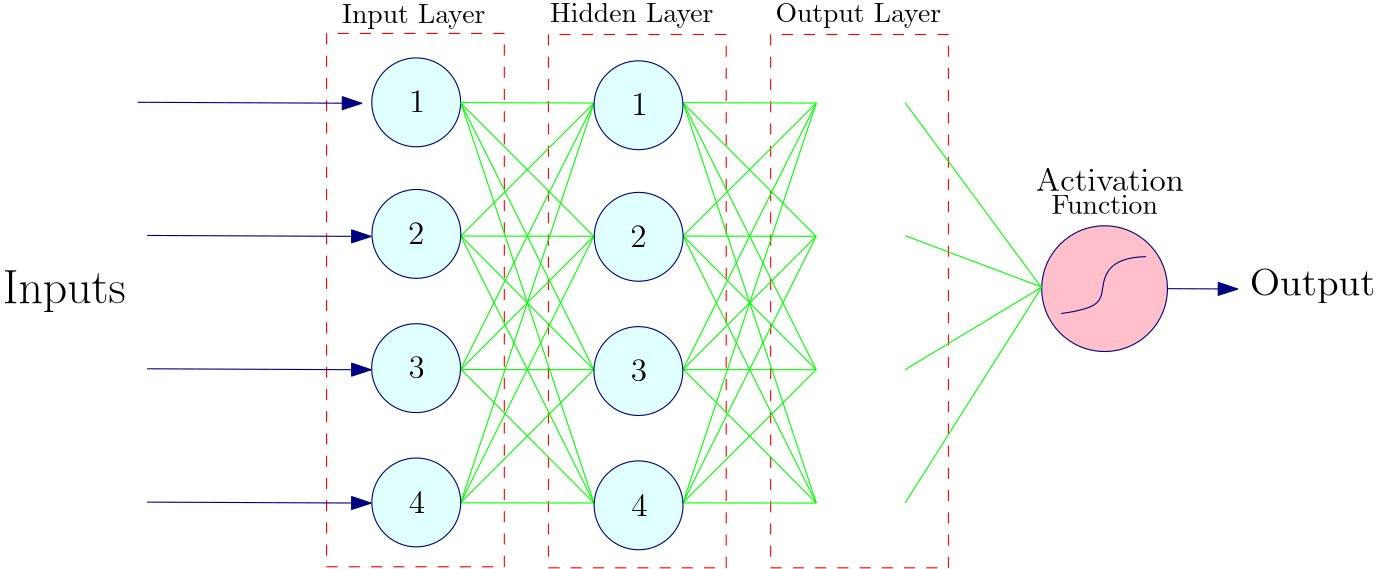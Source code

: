 <?xml version="1.0"?>
<!DOCTYPE ipe SYSTEM "ipe.dtd">
<ipe version="70218" creator="Ipe 7.2.26">
<info created="D:20230317225616" modified="D:20230321144307"/>
<ipestyle name="basic">
<symbol name="arrow/arc(spx)">
<path stroke="sym-stroke" fill="sym-stroke" pen="sym-pen">
0 0 m
-1 0.333 l
-1 -0.333 l
h
</path>
</symbol>
<symbol name="arrow/farc(spx)">
<path stroke="sym-stroke" fill="white" pen="sym-pen">
0 0 m
-1 0.333 l
-1 -0.333 l
h
</path>
</symbol>
<symbol name="arrow/ptarc(spx)">
<path stroke="sym-stroke" fill="sym-stroke" pen="sym-pen">
0 0 m
-1 0.333 l
-0.8 0 l
-1 -0.333 l
h
</path>
</symbol>
<symbol name="arrow/fptarc(spx)">
<path stroke="sym-stroke" fill="white" pen="sym-pen">
0 0 m
-1 0.333 l
-0.8 0 l
-1 -0.333 l
h
</path>
</symbol>
<symbol name="mark/circle(sx)" transformations="translations">
<path fill="sym-stroke">
0.6 0 0 0.6 0 0 e
0.4 0 0 0.4 0 0 e
</path>
</symbol>
<symbol name="mark/disk(sx)" transformations="translations">
<path fill="sym-stroke">
0.6 0 0 0.6 0 0 e
</path>
</symbol>
<symbol name="mark/fdisk(sfx)" transformations="translations">
<group>
<path fill="sym-fill">
0.5 0 0 0.5 0 0 e
</path>
<path fill="sym-stroke" fillrule="eofill">
0.6 0 0 0.6 0 0 e
0.4 0 0 0.4 0 0 e
</path>
</group>
</symbol>
<symbol name="mark/box(sx)" transformations="translations">
<path fill="sym-stroke" fillrule="eofill">
-0.6 -0.6 m
0.6 -0.6 l
0.6 0.6 l
-0.6 0.6 l
h
-0.4 -0.4 m
0.4 -0.4 l
0.4 0.4 l
-0.4 0.4 l
h
</path>
</symbol>
<symbol name="mark/square(sx)" transformations="translations">
<path fill="sym-stroke">
-0.6 -0.6 m
0.6 -0.6 l
0.6 0.6 l
-0.6 0.6 l
h
</path>
</symbol>
<symbol name="mark/fsquare(sfx)" transformations="translations">
<group>
<path fill="sym-fill">
-0.5 -0.5 m
0.5 -0.5 l
0.5 0.5 l
-0.5 0.5 l
h
</path>
<path fill="sym-stroke" fillrule="eofill">
-0.6 -0.6 m
0.6 -0.6 l
0.6 0.6 l
-0.6 0.6 l
h
-0.4 -0.4 m
0.4 -0.4 l
0.4 0.4 l
-0.4 0.4 l
h
</path>
</group>
</symbol>
<symbol name="mark/cross(sx)" transformations="translations">
<group>
<path fill="sym-stroke">
-0.43 -0.57 m
0.57 0.43 l
0.43 0.57 l
-0.57 -0.43 l
h
</path>
<path fill="sym-stroke">
-0.43 0.57 m
0.57 -0.43 l
0.43 -0.57 l
-0.57 0.43 l
h
</path>
</group>
</symbol>
<symbol name="arrow/fnormal(spx)">
<path stroke="sym-stroke" fill="white" pen="sym-pen">
0 0 m
-1 0.333 l
-1 -0.333 l
h
</path>
</symbol>
<symbol name="arrow/pointed(spx)">
<path stroke="sym-stroke" fill="sym-stroke" pen="sym-pen">
0 0 m
-1 0.333 l
-0.8 0 l
-1 -0.333 l
h
</path>
</symbol>
<symbol name="arrow/fpointed(spx)">
<path stroke="sym-stroke" fill="white" pen="sym-pen">
0 0 m
-1 0.333 l
-0.8 0 l
-1 -0.333 l
h
</path>
</symbol>
<symbol name="arrow/linear(spx)">
<path stroke="sym-stroke" pen="sym-pen">
-1 0.333 m
0 0 l
-1 -0.333 l
</path>
</symbol>
<symbol name="arrow/fdouble(spx)">
<path stroke="sym-stroke" fill="white" pen="sym-pen">
0 0 m
-1 0.333 l
-1 -0.333 l
h
-1 0 m
-2 0.333 l
-2 -0.333 l
h
</path>
</symbol>
<symbol name="arrow/double(spx)">
<path stroke="sym-stroke" fill="sym-stroke" pen="sym-pen">
0 0 m
-1 0.333 l
-1 -0.333 l
h
-1 0 m
-2 0.333 l
-2 -0.333 l
h
</path>
</symbol>
<symbol name="arrow/mid-normal(spx)">
<path stroke="sym-stroke" fill="sym-stroke" pen="sym-pen">
0.5 0 m
-0.5 0.333 l
-0.5 -0.333 l
h
</path>
</symbol>
<symbol name="arrow/mid-fnormal(spx)">
<path stroke="sym-stroke" fill="white" pen="sym-pen">
0.5 0 m
-0.5 0.333 l
-0.5 -0.333 l
h
</path>
</symbol>
<symbol name="arrow/mid-pointed(spx)">
<path stroke="sym-stroke" fill="sym-stroke" pen="sym-pen">
0.5 0 m
-0.5 0.333 l
-0.3 0 l
-0.5 -0.333 l
h
</path>
</symbol>
<symbol name="arrow/mid-fpointed(spx)">
<path stroke="sym-stroke" fill="white" pen="sym-pen">
0.5 0 m
-0.5 0.333 l
-0.3 0 l
-0.5 -0.333 l
h
</path>
</symbol>
<symbol name="arrow/mid-double(spx)">
<path stroke="sym-stroke" fill="sym-stroke" pen="sym-pen">
1 0 m
0 0.333 l
0 -0.333 l
h
0 0 m
-1 0.333 l
-1 -0.333 l
h
</path>
</symbol>
<symbol name="arrow/mid-fdouble(spx)">
<path stroke="sym-stroke" fill="white" pen="sym-pen">
1 0 m
0 0.333 l
0 -0.333 l
h
0 0 m
-1 0.333 l
-1 -0.333 l
h
</path>
</symbol>
<anglesize name="22.5 deg" value="22.5"/>
<anglesize name="30 deg" value="30"/>
<anglesize name="45 deg" value="45"/>
<anglesize name="60 deg" value="60"/>
<anglesize name="90 deg" value="90"/>
<arrowsize name="large" value="10"/>
<arrowsize name="small" value="5"/>
<arrowsize name="tiny" value="3"/>
<color name="blue" value="0 0 1"/>
<color name="brown" value="0.647 0.165 0.165"/>
<color name="darkblue" value="0 0 0.545"/>
<color name="darkcyan" value="0 0.545 0.545"/>
<color name="darkgray" value="0.663"/>
<color name="darkgreen" value="0 0.392 0"/>
<color name="darkmagenta" value="0.545 0 0.545"/>
<color name="darkorange" value="1 0.549 0"/>
<color name="darkred" value="0.545 0 0"/>
<color name="gold" value="1 0.843 0"/>
<color name="gray" value="0.745"/>
<color name="green" value="0 1 0"/>
<color name="lightblue" value="0.678 0.847 0.902"/>
<color name="lightcyan" value="0.878 1 1"/>
<color name="lightgray" value="0.827"/>
<color name="lightgreen" value="0.565 0.933 0.565"/>
<color name="lightyellow" value="1 1 0.878"/>
<color name="navy" value="0 0 0.502"/>
<color name="orange" value="1 0.647 0"/>
<color name="pink" value="1 0.753 0.796"/>
<color name="purple" value="0.627 0.125 0.941"/>
<color name="red" value="1 0 0"/>
<color name="seagreen" value="0.18 0.545 0.341"/>
<color name="turquoise" value="0.251 0.878 0.816"/>
<color name="violet" value="0.933 0.51 0.933"/>
<color name="yellow" value="1 1 0"/>
<dashstyle name="dash dot dotted" value="[4 2 1 2 1 2] 0"/>
<dashstyle name="dash dotted" value="[4 2 1 2] 0"/>
<dashstyle name="dashed" value="[4] 0"/>
<dashstyle name="dotted" value="[1 3] 0"/>
<gridsize name="10 pts (~3.5 mm)" value="10"/>
<gridsize name="14 pts (~5 mm)" value="14"/>
<gridsize name="16 pts (~6 mm)" value="16"/>
<gridsize name="20 pts (~7 mm)" value="20"/>
<gridsize name="28 pts (~10 mm)" value="28"/>
<gridsize name="32 pts (~12 mm)" value="32"/>
<gridsize name="4 pts" value="4"/>
<gridsize name="56 pts (~20 mm)" value="56"/>
<gridsize name="8 pts (~3 mm)" value="8"/>
<opacity name="10%" value="0.1"/>
<opacity name="30%" value="0.3"/>
<opacity name="50%" value="0.5"/>
<opacity name="75%" value="0.75"/>
<pen name="fat" value="1.2"/>
<pen name="heavier" value="0.8"/>
<pen name="ultrafat" value="2"/>
<symbolsize name="large" value="5"/>
<symbolsize name="small" value="2"/>
<symbolsize name="tiny" value="1.1"/>
<textsize name="Huge" value="\Huge"/>
<textsize name="LARGE" value="\LARGE"/>
<textsize name="Large" value="\Large"/>
<textsize name="footnote" value="\footnotesize"/>
<textsize name="huge" value="\huge"/>
<textsize name="large" value="\large"/>
<textsize name="script" value="\scriptsize"/>
<textsize name="small" value="\small"/>
<textsize name="tiny" value="\tiny"/>
<textstyle name="center" begin="\begin{center}" end="\end{center}"/>
<textstyle name="item" begin="\begin{itemize}\item{}" end="\end{itemize}"/>
<textstyle name="itemize" begin="\begin{itemize}" end="\end{itemize}"/>
<tiling name="falling" angle="-60" step="4" width="1"/>
<tiling name="rising" angle="30" step="4" width="1"/>
</ipestyle>
<page>
<layer name="alpha"/>
<view layers="alpha" active="alpha"/>
<path layer="alpha" matrix="1 0 0 1 -71.3727 -443.085" stroke="red" dash="dashed">
192 640 m
192 448 l
256 448 l
256 640 l
h
</path>
<path matrix="1 0 0 1 8.50235 -443.46" stroke="red" dash="dashed">
192 640 m
192 448 l
256 448 l
256 640 l
h
</path>
<path matrix="1 0 0 1 88.5023 -443.46" stroke="red" dash="dashed">
192 640 m
192 448 l
256 448 l
256 640 l
h
</path>
<text matrix="1 0 0 1 -91.0033 -473.889" transformations="translations" pos="217.178 674.528" stroke="black" type="label" width="51.64" height="6.815" depth="1.93" valign="baseline">Input
Layer</text>
<text matrix="1 0 0 1 -88.2725 -445.411" transformations="translations" pos="289.349 646.44" stroke="black" type="label" width="62.156" height="6.926" depth="1.93" valign="baseline">Hidden Layer
</text>
<text matrix="1 0 0 1 -92.5638 -447.751" transformations="translations" pos="374.783 648.781" stroke="black" type="label" width="59.665" height="6.815" depth="1.93" valign="baseline">Output Layer</text>
<path matrix="1 0 0 1 24.9038 -515.891" stroke="navy" fill="lightcyan">
16 0 0 16 128 688 e
</path>
<path matrix="1 0 0 1 -75.1038 -443.55" stroke="navy" rarrow="normal/normal">
208.403 615.33 m
127.768 615.681 l
</path>
<path matrix="1 0 0 1 -71.7453 -491.49" stroke="navy" rarrow="normal/normal">
208.403 615.33 m
127.768 615.681 l
</path>
<path matrix="1 0 0 1 -71.7453 -539.49" stroke="navy" rarrow="normal/normal">
208.403 615.33 m
127.768 615.681 l
</path>
<path matrix="1 0 0 1 -71.7453 -587.49" stroke="navy" rarrow="normal/normal">
208.403 615.33 m
127.768 615.681 l
</path>
<text matrix="1 0 0 1 -83.9812 -465.896" transformations="translations" pos="88.0501 565.686" stroke="black" type="label" width="44.307" height="11.76" depth="3.35" valign="baseline" size="LARGE">Inputs</text>
<path matrix="1 0 0 1 -6.43994 -100.072" stroke="green" fill="green">
175.522 272.078 m
223.316 271.939 l
</path>
<path matrix="1 0 0 1 -6.67405 -244.101" stroke="green" fill="white">
175.556 416.008 m
223.51 367.959 l
</path>
<path matrix="1 0 0 1 -6.67405 -244.101" stroke="green" fill="white">
175.598 416.083 m
223.541 320.002 l
</path>
<path matrix="1 0 0 1 -6.67405 -244.101" stroke="green" fill="white">
175.631 416.14 m
223.573 271.982 l
</path>
<path matrix="1 0 0 1 -6.67405 -244.101" stroke="green" fill="white">
175.573 368.083 m
223.634 367.997 l
</path>
<path matrix="1 0 0 1 -6.67405 -244.101" stroke="green" fill="white">
175.601 368.101 m
223.529 415.951 l
</path>
<path matrix="1 0 0 1 -6.67405 -244.101" stroke="green" fill="white">
175.619 368.133 m
223.493 320.028 l
</path>
<path matrix="1 0 0 1 -6.67405 -244.101" stroke="green" fill="white">
175.612 368.135 m
223.529 272.023 l
</path>
<path matrix="1 0 0 1 -6.67405 -244.101" stroke="green" fill="white">
175.584 320.01 m
223.557 319.979 l
</path>
<path matrix="1 0 0 1 -6.67405 -244.101" stroke="green" fill="white">
175.527 320.04 m
223.58 415.95 l
</path>
<path matrix="1 0 0 1 -6.67405 -244.101" stroke="green" fill="green">
175.578 320.025 m
223.507 367.986 l
</path>
<path matrix="1 0 0 1 -6.67405 -244.101" stroke="green" fill="white">
175.674 320.112 m
223.533 271.993 l
</path>
<path matrix="1 0 0 1 -6.67405 -244.101" stroke="green" fill="white">
175.56 272.027 m
223.626 271.976 l
</path>
<path matrix="1 0 0 1 -6.67405 -244.101" stroke="green" fill="white">
175.563 272.039 m
223.595 415.962 l
</path>
<path matrix="1 0 0 1 -6.67405 -244.101" stroke="green" fill="white">
175.573 272.074 m
223.514 367.978 l
</path>
<path matrix="1 0 0 1 -6.67405 -244.101" stroke="green" fill="white">
175.561 272.108 m
223.531 320.025 l
</path>
<path matrix="1 0 0 1 73.5947 -100.087" stroke="green" fill="green">
175.522 272.078 m
223.316 271.939 l
</path>
<path matrix="1 0 0 1 73.3606 -244.116" stroke="green" fill="white">
175.556 416.008 m
223.51 367.959 l
</path>
<path matrix="1 0 0 1 73.3606 -244.116" stroke="green" fill="white">
175.598 416.083 m
223.541 320.002 l
</path>
<path matrix="1 0 0 1 73.3606 -244.116" stroke="green" fill="white">
175.631 416.14 m
223.573 271.982 l
</path>
<path matrix="1 0 0 1 73.3606 -244.116" stroke="green" fill="white">
175.573 368.083 m
223.634 367.997 l
</path>
<path matrix="1 0 0 1 73.3606 -244.116" stroke="green" fill="white">
175.601 368.101 m
223.529 415.951 l
</path>
<path matrix="1 0 0 1 73.3606 -244.116" stroke="green" fill="white">
175.619 368.133 m
223.493 320.028 l
</path>
<path matrix="1 0 0 1 73.3606 -244.116" stroke="green" fill="white">
175.612 368.135 m
223.529 272.023 l
</path>
<path matrix="1 0 0 1 73.3606 -244.116" stroke="green" fill="white">
175.584 320.01 m
223.557 319.979 l
</path>
<path matrix="1 0 0 1 73.3606 -244.116" stroke="green" fill="white">
175.527 320.04 m
223.58 415.95 l
</path>
<path matrix="1 0 0 1 73.3606 -244.116" stroke="green" fill="green">
175.578 320.025 m
223.507 367.986 l
</path>
<path matrix="1 0 0 1 73.3606 -244.116" stroke="green" fill="white">
175.674 320.112 m
223.533 271.993 l
</path>
<path matrix="1 0 0 1 73.3606 -244.116" stroke="green" fill="white">
175.56 272.027 m
223.626 271.976 l
</path>
<path matrix="1 0 0 1 73.3606 -244.116" stroke="green" fill="white">
175.563 272.039 m
223.595 415.962 l
</path>
<path matrix="1 0 0 1 73.3606 -244.116" stroke="green" fill="white">
175.573 272.074 m
223.514 367.978 l
</path>
<path matrix="1 0 0 1 73.3606 -244.116" stroke="green" fill="white">
175.561 272.108 m
223.531 320.025 l
</path>
<text matrix="1 0 0 1 -55.6021 -460.336" transformations="translations" pos="508.592 562.956" stroke="black" type="label" width="45.263" height="9.803" depth="2.79" valign="baseline" size="Large">Output</text>
<path matrix="1 0 0 1 -47.2792 -22.96" stroke="navy" fill="pink">
22.6274 0 0 22.6274 448 128 e
</path>
<path matrix="1 0 0 1 -38.8826 -4.03087" stroke="navy">
454.47 120.598 m
440.541 120.278
438.62 106.829
437.659 102.026
423.89 100.105 c
</path>
<path matrix="1 0 0 1 0.438924 -7.08125" stroke="navy" arrow="normal/normal">
422.938 112.121 m
448.202 111.998 l
</path>
<text matrix="1 0 0 1 -0.134256 -46.221" transformations="translations" pos="376.106 186.507" stroke="black" type="label" width="53.323" height="8.169" depth="0" valign="baseline" size="large">Activation</text>
<text matrix="1 0 0 1 -17.3982 -42.061" transformations="translations" pos="398.986 174.027" stroke="black" type="label" width="41.649" height="6.808" depth="0" valign="baseline">Function
</text>
<path matrix="1 0 0 1 -6.67405 -244.101" stroke="green" fill="white">
335.645 415.982 m
384.603 349.631 l
</path>
<path matrix="1 0 0 1 -6.67405 -244.101" stroke="green" fill="white">
335.592 368.212 m
384.743 349.721 l
</path>
<path matrix="1 0 0 1 -6.67405 -244.101" stroke="green" fill="white">
335.598 319.984 m
384.726 349.668 l
</path>
<path matrix="1 0 0 1 -6.67405 -244.101" stroke="green" fill="white">
335.589 272.003 m
384.758 349.678 l
</path>
<text matrix="1 0 0 1 -2.62823 -3.54853" transformations="translations" pos="152.904 172.109" stroke="black" type="label" width="5.853" height="7.704" depth="0" valign="baseline" size="large">1</text>
<path matrix="1 0 0 1 24.9719 -563.253" stroke="navy" fill="lightcyan">
16 0 0 16 128 688 e
</path>
<path matrix="1 0 0 1 24.8696 -611.581" stroke="navy" fill="lightcyan">
16 0 0 16 128 688 e
</path>
<path matrix="1 0 0 1 24.932 -659.924" stroke="navy" fill="lightcyan">
16 0 0 16 128 688 e
</path>
<text matrix="1 0 0 1 -2.51544 -3.73258" transformations="translations" pos="152.442 124.752" stroke="black" type="label" width="5.853" height="7.704" depth="0" valign="baseline" size="large">2</text>
<text matrix="1 0 0 1 -2.33733 -51.9822" transformations="translations" pos="152.442 124.752" stroke="black" type="label" width="5.853" height="7.704" depth="0" valign="baseline" size="large">3</text>
<text matrix="1 0 0 1 -2.1842 -100.514" transformations="translations" pos="152.442 124.752" stroke="black" type="label" width="5.853" height="7.704" depth="0" valign="baseline" size="large">4</text>
<path matrix="1 0 0 1 104.928 -516.934" stroke="navy" fill="lightcyan">
16 0 0 16 128 688 e
</path>
<text matrix="1 0 0 1 77.3959 -4.59131" transformations="translations" pos="152.904 172.109" stroke="black" type="label" width="5.853" height="7.704" depth="0" valign="baseline" size="large">1</text>
<path matrix="1 0 0 1 104.996 -564.296" stroke="navy" fill="lightcyan">
16 0 0 16 128 688 e
</path>
<path matrix="1 0 0 1 104.894 -612.624" stroke="navy" fill="lightcyan">
16 0 0 16 128 688 e
</path>
<path matrix="1 0 0 1 104.956 -660.967" stroke="navy" fill="lightcyan">
16 0 0 16 128 688 e
</path>
<text matrix="1 0 0 1 77.5086 -4.77536" transformations="translations" pos="152.442 124.752" stroke="black" type="label" width="5.853" height="7.704" depth="0" valign="baseline" size="large">2</text>
<text matrix="1 0 0 1 77.6868 -53.025" transformations="translations" pos="152.442 124.752" stroke="black" type="label" width="5.853" height="7.704" depth="0" valign="baseline" size="large">3</text>
<text matrix="1 0 0 1 77.8399 -101.557" transformations="translations" pos="152.442 124.752" stroke="black" type="label" width="5.853" height="7.704" depth="0" valign="baseline" size="large">4</text>
</page>
</ipe>
